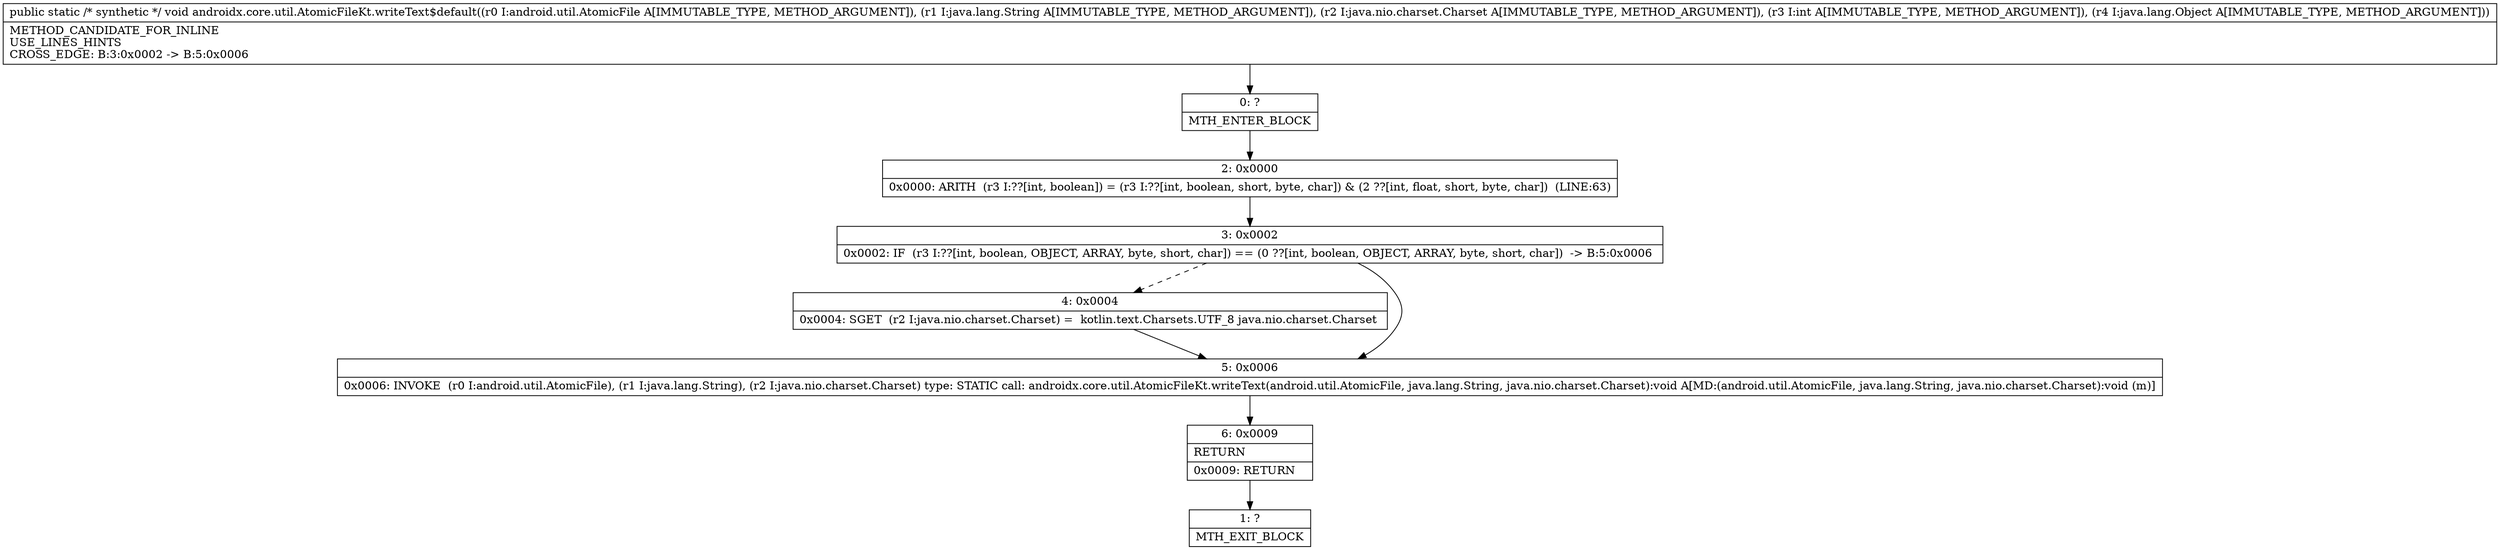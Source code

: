 digraph "CFG forandroidx.core.util.AtomicFileKt.writeText$default(Landroid\/util\/AtomicFile;Ljava\/lang\/String;Ljava\/nio\/charset\/Charset;ILjava\/lang\/Object;)V" {
Node_0 [shape=record,label="{0\:\ ?|MTH_ENTER_BLOCK\l}"];
Node_2 [shape=record,label="{2\:\ 0x0000|0x0000: ARITH  (r3 I:??[int, boolean]) = (r3 I:??[int, boolean, short, byte, char]) & (2 ??[int, float, short, byte, char])  (LINE:63)\l}"];
Node_3 [shape=record,label="{3\:\ 0x0002|0x0002: IF  (r3 I:??[int, boolean, OBJECT, ARRAY, byte, short, char]) == (0 ??[int, boolean, OBJECT, ARRAY, byte, short, char])  \-\> B:5:0x0006 \l}"];
Node_4 [shape=record,label="{4\:\ 0x0004|0x0004: SGET  (r2 I:java.nio.charset.Charset) =  kotlin.text.Charsets.UTF_8 java.nio.charset.Charset \l}"];
Node_5 [shape=record,label="{5\:\ 0x0006|0x0006: INVOKE  (r0 I:android.util.AtomicFile), (r1 I:java.lang.String), (r2 I:java.nio.charset.Charset) type: STATIC call: androidx.core.util.AtomicFileKt.writeText(android.util.AtomicFile, java.lang.String, java.nio.charset.Charset):void A[MD:(android.util.AtomicFile, java.lang.String, java.nio.charset.Charset):void (m)]\l}"];
Node_6 [shape=record,label="{6\:\ 0x0009|RETURN\l|0x0009: RETURN   \l}"];
Node_1 [shape=record,label="{1\:\ ?|MTH_EXIT_BLOCK\l}"];
MethodNode[shape=record,label="{public static \/* synthetic *\/ void androidx.core.util.AtomicFileKt.writeText$default((r0 I:android.util.AtomicFile A[IMMUTABLE_TYPE, METHOD_ARGUMENT]), (r1 I:java.lang.String A[IMMUTABLE_TYPE, METHOD_ARGUMENT]), (r2 I:java.nio.charset.Charset A[IMMUTABLE_TYPE, METHOD_ARGUMENT]), (r3 I:int A[IMMUTABLE_TYPE, METHOD_ARGUMENT]), (r4 I:java.lang.Object A[IMMUTABLE_TYPE, METHOD_ARGUMENT]))  | METHOD_CANDIDATE_FOR_INLINE\lUSE_LINES_HINTS\lCROSS_EDGE: B:3:0x0002 \-\> B:5:0x0006\l}"];
MethodNode -> Node_0;Node_0 -> Node_2;
Node_2 -> Node_3;
Node_3 -> Node_4[style=dashed];
Node_3 -> Node_5;
Node_4 -> Node_5;
Node_5 -> Node_6;
Node_6 -> Node_1;
}


